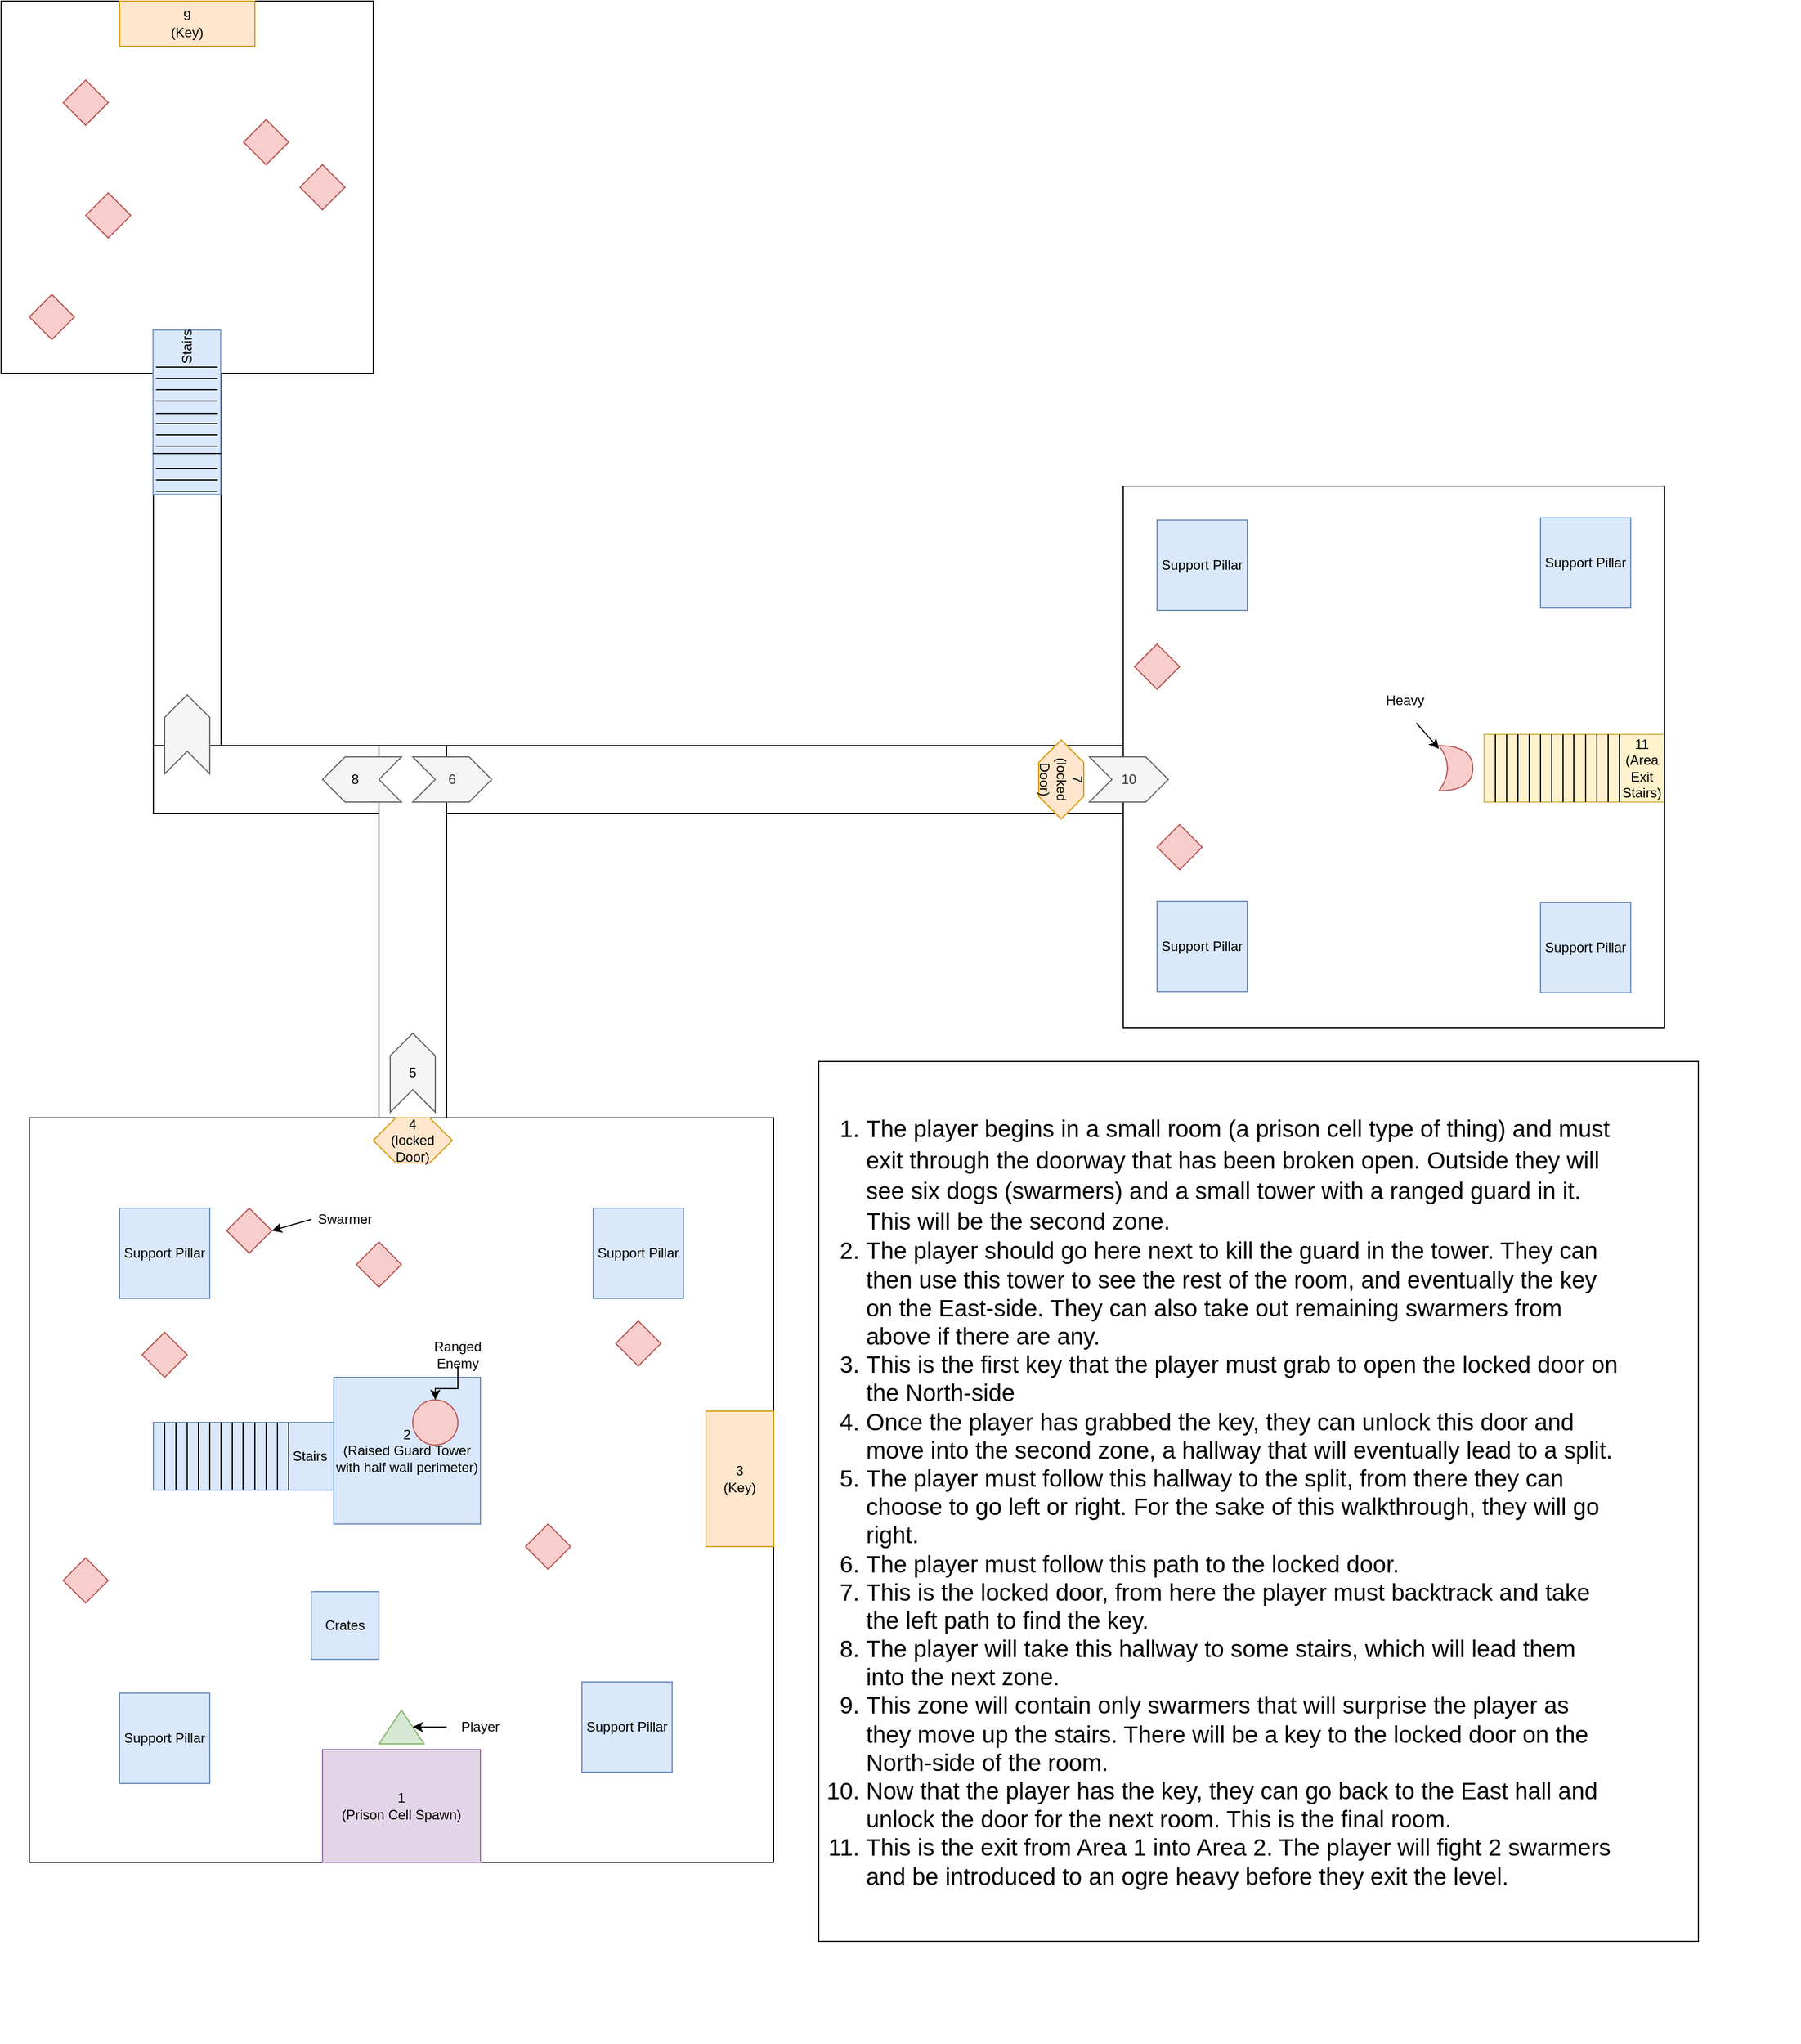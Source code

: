 <mxfile version="13.10.0" type="device"><diagram id="8v-lRkblbyif9w5Rc5iZ" name="Page-1"><mxGraphModel dx="1973" dy="2191" grid="1" gridSize="10" guides="1" tooltips="1" connect="1" arrows="1" fold="1" page="1" pageScale="1" pageWidth="850" pageHeight="1100" math="0" shadow="0"><root><mxCell id="0"/><mxCell id="1" parent="0"/><mxCell id="fHcggR1g-hDnvcwpZbSU-1" value="" style="whiteSpace=wrap;html=1;aspect=fixed;fillColor=none;" vertex="1" parent="1"><mxGeometry x="80" y="80" width="660" height="660" as="geometry"/></mxCell><mxCell id="fHcggR1g-hDnvcwpZbSU-3" value="1&lt;br&gt;(Prison Cell Spawn)" style="rounded=0;whiteSpace=wrap;html=1;fillColor=#e1d5e7;strokeColor=#9673a6;" vertex="1" parent="1"><mxGeometry x="340" y="640" width="140" height="100" as="geometry"/></mxCell><mxCell id="fHcggR1g-hDnvcwpZbSU-4" value="Support Pillar" style="whiteSpace=wrap;html=1;aspect=fixed;fillColor=#dae8fc;strokeColor=#6c8ebf;" vertex="1" parent="1"><mxGeometry x="160" y="160" width="80" height="80" as="geometry"/></mxCell><mxCell id="fHcggR1g-hDnvcwpZbSU-26" value="" style="triangle;whiteSpace=wrap;html=1;fillColor=#d5e8d4;rotation=-90;strokeColor=#82b366;" vertex="1" parent="1"><mxGeometry x="395" y="600" width="30" height="40" as="geometry"/></mxCell><mxCell id="fHcggR1g-hDnvcwpZbSU-27" value="" style="endArrow=classic;html=1;entryX=0.5;entryY=1;entryDx=0;entryDy=0;" edge="1" parent="1" target="fHcggR1g-hDnvcwpZbSU-26"><mxGeometry width="50" height="50" relative="1" as="geometry"><mxPoint x="450" y="620" as="sourcePoint"/><mxPoint x="540" y="590" as="targetPoint"/></mxGeometry></mxCell><mxCell id="fHcggR1g-hDnvcwpZbSU-28" value="Player" style="text;html=1;strokeColor=none;fillColor=none;align=center;verticalAlign=middle;whiteSpace=wrap;rounded=0;" vertex="1" parent="1"><mxGeometry x="460" y="610" width="40" height="20" as="geometry"/></mxCell><mxCell id="fHcggR1g-hDnvcwpZbSU-30" value="Crates" style="whiteSpace=wrap;html=1;aspect=fixed;fillColor=#dae8fc;strokeColor=#6c8ebf;" vertex="1" parent="1"><mxGeometry x="330" y="500" width="60" height="60" as="geometry"/></mxCell><mxCell id="fHcggR1g-hDnvcwpZbSU-31" value="" style="rounded=0;whiteSpace=wrap;html=1;fillColor=#ffe6cc;rotation=-90;strokeColor=#d79b00;" vertex="1" parent="1"><mxGeometry x="650" y="370" width="120" height="60" as="geometry"/></mxCell><mxCell id="fHcggR1g-hDnvcwpZbSU-32" value="3&lt;br&gt;(Key)" style="text;html=1;strokeColor=none;fillColor=none;align=center;verticalAlign=middle;whiteSpace=wrap;rounded=0;" vertex="1" parent="1"><mxGeometry x="690" y="390" width="40" height="20" as="geometry"/></mxCell><mxCell id="fHcggR1g-hDnvcwpZbSU-33" value="Support Pillar" style="whiteSpace=wrap;html=1;aspect=fixed;fillColor=#dae8fc;strokeColor=#6c8ebf;" vertex="1" parent="1"><mxGeometry x="580" y="160" width="80" height="80" as="geometry"/></mxCell><mxCell id="fHcggR1g-hDnvcwpZbSU-34" value="Support Pillar" style="whiteSpace=wrap;html=1;aspect=fixed;fillColor=#dae8fc;strokeColor=#6c8ebf;" vertex="1" parent="1"><mxGeometry x="570" y="580" width="80" height="80" as="geometry"/></mxCell><mxCell id="fHcggR1g-hDnvcwpZbSU-35" value="Support Pillar" style="whiteSpace=wrap;html=1;aspect=fixed;fillColor=#dae8fc;strokeColor=#6c8ebf;" vertex="1" parent="1"><mxGeometry x="160" y="590" width="80" height="80" as="geometry"/></mxCell><mxCell id="fHcggR1g-hDnvcwpZbSU-36" value="2&lt;br&gt;(Raised Guard Tower with half wall perimeter)" style="whiteSpace=wrap;html=1;aspect=fixed;fillColor=#dae8fc;strokeColor=#6c8ebf;" vertex="1" parent="1"><mxGeometry x="350" y="310" width="130" height="130" as="geometry"/></mxCell><mxCell id="fHcggR1g-hDnvcwpZbSU-41" value="" style="group" vertex="1" connectable="0" parent="1"><mxGeometry x="1370" y="-260" width="160" height="60" as="geometry"/></mxCell><mxCell id="fHcggR1g-hDnvcwpZbSU-5" value="" style="rounded=0;whiteSpace=wrap;html=1;fillColor=#fff2cc;strokeColor=#d6b656;" vertex="1" parent="fHcggR1g-hDnvcwpZbSU-41"><mxGeometry width="160" height="60" as="geometry"/></mxCell><mxCell id="fHcggR1g-hDnvcwpZbSU-12" value="" style="endArrow=none;html=1;exitX=0.25;exitY=1;exitDx=0;exitDy=0;entryX=0.25;entryY=0;entryDx=0;entryDy=0;" edge="1" parent="fHcggR1g-hDnvcwpZbSU-41" source="fHcggR1g-hDnvcwpZbSU-5" target="fHcggR1g-hDnvcwpZbSU-5"><mxGeometry width="50" height="50" relative="1" as="geometry"><mxPoint x="30" y="50" as="sourcePoint"/><mxPoint x="80" as="targetPoint"/></mxGeometry></mxCell><mxCell id="fHcggR1g-hDnvcwpZbSU-13" value="" style="endArrow=none;html=1;exitX=0.25;exitY=1;exitDx=0;exitDy=0;entryX=0.25;entryY=0;entryDx=0;entryDy=0;" edge="1" parent="fHcggR1g-hDnvcwpZbSU-41"><mxGeometry width="50" height="50" relative="1" as="geometry"><mxPoint x="70" y="60" as="sourcePoint"/><mxPoint x="70" as="targetPoint"/></mxGeometry></mxCell><mxCell id="fHcggR1g-hDnvcwpZbSU-14" value="" style="endArrow=none;html=1;exitX=0.25;exitY=1;exitDx=0;exitDy=0;entryX=0.25;entryY=0;entryDx=0;entryDy=0;" edge="1" parent="fHcggR1g-hDnvcwpZbSU-41"><mxGeometry width="50" height="50" relative="1" as="geometry"><mxPoint x="120" y="60" as="sourcePoint"/><mxPoint x="120" as="targetPoint"/></mxGeometry></mxCell><mxCell id="fHcggR1g-hDnvcwpZbSU-15" value="" style="endArrow=none;html=1;exitX=0.25;exitY=1;exitDx=0;exitDy=0;entryX=0.25;entryY=0;entryDx=0;entryDy=0;" edge="1" parent="fHcggR1g-hDnvcwpZbSU-41"><mxGeometry width="50" height="50" relative="1" as="geometry"><mxPoint x="110" y="60" as="sourcePoint"/><mxPoint x="110" as="targetPoint"/></mxGeometry></mxCell><mxCell id="fHcggR1g-hDnvcwpZbSU-16" value="" style="endArrow=none;html=1;exitX=0.25;exitY=1;exitDx=0;exitDy=0;entryX=0.25;entryY=0;entryDx=0;entryDy=0;" edge="1" parent="fHcggR1g-hDnvcwpZbSU-41"><mxGeometry width="50" height="50" relative="1" as="geometry"><mxPoint x="100" y="60" as="sourcePoint"/><mxPoint x="100" as="targetPoint"/></mxGeometry></mxCell><mxCell id="fHcggR1g-hDnvcwpZbSU-17" value="" style="endArrow=none;html=1;exitX=0.25;exitY=1;exitDx=0;exitDy=0;entryX=0.25;entryY=0;entryDx=0;entryDy=0;" edge="1" parent="fHcggR1g-hDnvcwpZbSU-41"><mxGeometry width="50" height="50" relative="1" as="geometry"><mxPoint x="90" y="60" as="sourcePoint"/><mxPoint x="90" as="targetPoint"/></mxGeometry></mxCell><mxCell id="fHcggR1g-hDnvcwpZbSU-19" value="" style="endArrow=none;html=1;exitX=0.25;exitY=1;exitDx=0;exitDy=0;entryX=0.25;entryY=0;entryDx=0;entryDy=0;" edge="1" parent="fHcggR1g-hDnvcwpZbSU-41"><mxGeometry width="50" height="50" relative="1" as="geometry"><mxPoint x="60" y="60" as="sourcePoint"/><mxPoint x="60" as="targetPoint"/></mxGeometry></mxCell><mxCell id="fHcggR1g-hDnvcwpZbSU-20" value="" style="endArrow=none;html=1;exitX=0.25;exitY=1;exitDx=0;exitDy=0;entryX=0.25;entryY=0;entryDx=0;entryDy=0;" edge="1" parent="fHcggR1g-hDnvcwpZbSU-41"><mxGeometry width="50" height="50" relative="1" as="geometry"><mxPoint x="50" y="60" as="sourcePoint"/><mxPoint x="50" as="targetPoint"/></mxGeometry></mxCell><mxCell id="fHcggR1g-hDnvcwpZbSU-21" value="" style="endArrow=none;html=1;exitX=0.25;exitY=1;exitDx=0;exitDy=0;entryX=0.25;entryY=0;entryDx=0;entryDy=0;" edge="1" parent="fHcggR1g-hDnvcwpZbSU-41"><mxGeometry width="50" height="50" relative="1" as="geometry"><mxPoint x="30" y="60" as="sourcePoint"/><mxPoint x="30" as="targetPoint"/></mxGeometry></mxCell><mxCell id="fHcggR1g-hDnvcwpZbSU-22" value="" style="endArrow=none;html=1;exitX=0.25;exitY=1;exitDx=0;exitDy=0;entryX=0.25;entryY=0;entryDx=0;entryDy=0;" edge="1" parent="fHcggR1g-hDnvcwpZbSU-41"><mxGeometry width="50" height="50" relative="1" as="geometry"><mxPoint x="20" y="60" as="sourcePoint"/><mxPoint x="20" as="targetPoint"/></mxGeometry></mxCell><mxCell id="fHcggR1g-hDnvcwpZbSU-23" value="" style="endArrow=none;html=1;exitX=0.25;exitY=1;exitDx=0;exitDy=0;entryX=0.25;entryY=0;entryDx=0;entryDy=0;" edge="1" parent="fHcggR1g-hDnvcwpZbSU-41"><mxGeometry width="50" height="50" relative="1" as="geometry"><mxPoint x="10" y="60" as="sourcePoint"/><mxPoint x="10" as="targetPoint"/></mxGeometry></mxCell><mxCell id="fHcggR1g-hDnvcwpZbSU-24" value="" style="endArrow=none;html=1;exitX=0.25;exitY=1;exitDx=0;exitDy=0;entryX=0.25;entryY=0;entryDx=0;entryDy=0;" edge="1" parent="fHcggR1g-hDnvcwpZbSU-41"><mxGeometry width="50" height="50" relative="1" as="geometry"><mxPoint x="79.5" y="60" as="sourcePoint"/><mxPoint x="79.5" as="targetPoint"/></mxGeometry></mxCell><mxCell id="fHcggR1g-hDnvcwpZbSU-25" value="11&lt;br&gt;(Area Exit Stairs)" style="text;html=1;strokeColor=none;fillColor=none;align=center;verticalAlign=middle;whiteSpace=wrap;rounded=0;" vertex="1" parent="fHcggR1g-hDnvcwpZbSU-41"><mxGeometry x="125" y="20" width="30" height="20" as="geometry"/></mxCell><mxCell id="fHcggR1g-hDnvcwpZbSU-42" value="" style="group" vertex="1" connectable="0" parent="1"><mxGeometry x="190" y="350" width="170" height="60" as="geometry"/></mxCell><mxCell id="fHcggR1g-hDnvcwpZbSU-43" value="" style="rounded=0;whiteSpace=wrap;html=1;fillColor=#dae8fc;strokeColor=#6c8ebf;" vertex="1" parent="fHcggR1g-hDnvcwpZbSU-42"><mxGeometry width="160" height="60" as="geometry"/></mxCell><mxCell id="fHcggR1g-hDnvcwpZbSU-44" value="" style="endArrow=none;html=1;exitX=0.25;exitY=1;exitDx=0;exitDy=0;entryX=0.25;entryY=0;entryDx=0;entryDy=0;" edge="1" parent="fHcggR1g-hDnvcwpZbSU-42" source="fHcggR1g-hDnvcwpZbSU-43" target="fHcggR1g-hDnvcwpZbSU-43"><mxGeometry width="50" height="50" relative="1" as="geometry"><mxPoint x="30" y="50" as="sourcePoint"/><mxPoint x="80" as="targetPoint"/></mxGeometry></mxCell><mxCell id="fHcggR1g-hDnvcwpZbSU-45" value="" style="endArrow=none;html=1;exitX=0.25;exitY=1;exitDx=0;exitDy=0;entryX=0.25;entryY=0;entryDx=0;entryDy=0;" edge="1" parent="fHcggR1g-hDnvcwpZbSU-42"><mxGeometry width="50" height="50" relative="1" as="geometry"><mxPoint x="70" y="60" as="sourcePoint"/><mxPoint x="70" as="targetPoint"/></mxGeometry></mxCell><mxCell id="fHcggR1g-hDnvcwpZbSU-46" value="" style="endArrow=none;html=1;exitX=0.25;exitY=1;exitDx=0;exitDy=0;entryX=0.25;entryY=0;entryDx=0;entryDy=0;" edge="1" parent="fHcggR1g-hDnvcwpZbSU-42"><mxGeometry width="50" height="50" relative="1" as="geometry"><mxPoint x="120" y="60" as="sourcePoint"/><mxPoint x="120" as="targetPoint"/></mxGeometry></mxCell><mxCell id="fHcggR1g-hDnvcwpZbSU-47" value="" style="endArrow=none;html=1;exitX=0.25;exitY=1;exitDx=0;exitDy=0;entryX=0.25;entryY=0;entryDx=0;entryDy=0;" edge="1" parent="fHcggR1g-hDnvcwpZbSU-42"><mxGeometry width="50" height="50" relative="1" as="geometry"><mxPoint x="110" y="60" as="sourcePoint"/><mxPoint x="110" as="targetPoint"/></mxGeometry></mxCell><mxCell id="fHcggR1g-hDnvcwpZbSU-48" value="" style="endArrow=none;html=1;exitX=0.25;exitY=1;exitDx=0;exitDy=0;entryX=0.25;entryY=0;entryDx=0;entryDy=0;" edge="1" parent="fHcggR1g-hDnvcwpZbSU-42"><mxGeometry width="50" height="50" relative="1" as="geometry"><mxPoint x="100" y="60" as="sourcePoint"/><mxPoint x="100" as="targetPoint"/></mxGeometry></mxCell><mxCell id="fHcggR1g-hDnvcwpZbSU-49" value="" style="endArrow=none;html=1;exitX=0.25;exitY=1;exitDx=0;exitDy=0;entryX=0.25;entryY=0;entryDx=0;entryDy=0;" edge="1" parent="fHcggR1g-hDnvcwpZbSU-42"><mxGeometry width="50" height="50" relative="1" as="geometry"><mxPoint x="90" y="60" as="sourcePoint"/><mxPoint x="90" as="targetPoint"/></mxGeometry></mxCell><mxCell id="fHcggR1g-hDnvcwpZbSU-50" value="" style="endArrow=none;html=1;exitX=0.25;exitY=1;exitDx=0;exitDy=0;entryX=0.25;entryY=0;entryDx=0;entryDy=0;" edge="1" parent="fHcggR1g-hDnvcwpZbSU-42"><mxGeometry width="50" height="50" relative="1" as="geometry"><mxPoint x="60" y="60" as="sourcePoint"/><mxPoint x="60" as="targetPoint"/></mxGeometry></mxCell><mxCell id="fHcggR1g-hDnvcwpZbSU-51" value="" style="endArrow=none;html=1;exitX=0.25;exitY=1;exitDx=0;exitDy=0;entryX=0.25;entryY=0;entryDx=0;entryDy=0;" edge="1" parent="fHcggR1g-hDnvcwpZbSU-42"><mxGeometry width="50" height="50" relative="1" as="geometry"><mxPoint x="50" y="60" as="sourcePoint"/><mxPoint x="50" as="targetPoint"/></mxGeometry></mxCell><mxCell id="fHcggR1g-hDnvcwpZbSU-52" value="" style="endArrow=none;html=1;exitX=0.25;exitY=1;exitDx=0;exitDy=0;entryX=0.25;entryY=0;entryDx=0;entryDy=0;" edge="1" parent="fHcggR1g-hDnvcwpZbSU-42"><mxGeometry width="50" height="50" relative="1" as="geometry"><mxPoint x="30" y="60" as="sourcePoint"/><mxPoint x="30" as="targetPoint"/></mxGeometry></mxCell><mxCell id="fHcggR1g-hDnvcwpZbSU-53" value="" style="endArrow=none;html=1;exitX=0.25;exitY=1;exitDx=0;exitDy=0;entryX=0.25;entryY=0;entryDx=0;entryDy=0;" edge="1" parent="fHcggR1g-hDnvcwpZbSU-42"><mxGeometry width="50" height="50" relative="1" as="geometry"><mxPoint x="20" y="60" as="sourcePoint"/><mxPoint x="20" as="targetPoint"/></mxGeometry></mxCell><mxCell id="fHcggR1g-hDnvcwpZbSU-54" value="" style="endArrow=none;html=1;exitX=0.25;exitY=1;exitDx=0;exitDy=0;entryX=0.25;entryY=0;entryDx=0;entryDy=0;" edge="1" parent="fHcggR1g-hDnvcwpZbSU-42"><mxGeometry width="50" height="50" relative="1" as="geometry"><mxPoint x="10" y="60" as="sourcePoint"/><mxPoint x="10" as="targetPoint"/></mxGeometry></mxCell><mxCell id="fHcggR1g-hDnvcwpZbSU-55" value="" style="endArrow=none;html=1;exitX=0.25;exitY=1;exitDx=0;exitDy=0;entryX=0.25;entryY=0;entryDx=0;entryDy=0;" edge="1" parent="fHcggR1g-hDnvcwpZbSU-42"><mxGeometry width="50" height="50" relative="1" as="geometry"><mxPoint x="79.5" y="60" as="sourcePoint"/><mxPoint x="79.5" as="targetPoint"/></mxGeometry></mxCell><mxCell id="fHcggR1g-hDnvcwpZbSU-57" value="Stairs" style="text;html=1;strokeColor=none;fillColor=none;align=center;verticalAlign=middle;whiteSpace=wrap;rounded=0;" vertex="1" parent="fHcggR1g-hDnvcwpZbSU-42"><mxGeometry x="119" y="20" width="40" height="20" as="geometry"/></mxCell><mxCell id="fHcggR1g-hDnvcwpZbSU-58" value="" style="rhombus;whiteSpace=wrap;html=1;fillColor=#f8cecc;strokeColor=#b85450;" vertex="1" parent="1"><mxGeometry x="255" y="160" width="40" height="40" as="geometry"/></mxCell><mxCell id="fHcggR1g-hDnvcwpZbSU-59" value="" style="rhombus;whiteSpace=wrap;html=1;fillColor=#f8cecc;strokeColor=#b85450;" vertex="1" parent="1"><mxGeometry x="370" y="190" width="40" height="40" as="geometry"/></mxCell><mxCell id="fHcggR1g-hDnvcwpZbSU-60" value="" style="endArrow=classic;html=1;entryX=1;entryY=0.5;entryDx=0;entryDy=0;" edge="1" parent="1" target="fHcggR1g-hDnvcwpZbSU-58"><mxGeometry width="50" height="50" relative="1" as="geometry"><mxPoint x="330" y="170" as="sourcePoint"/><mxPoint x="400" y="110" as="targetPoint"/></mxGeometry></mxCell><mxCell id="fHcggR1g-hDnvcwpZbSU-61" value="Swarmer" style="text;html=1;strokeColor=none;fillColor=none;align=center;verticalAlign=middle;whiteSpace=wrap;rounded=0;" vertex="1" parent="1"><mxGeometry x="340" y="160" width="40" height="20" as="geometry"/></mxCell><mxCell id="fHcggR1g-hDnvcwpZbSU-62" value="" style="rhombus;whiteSpace=wrap;html=1;fillColor=#f8cecc;strokeColor=#b85450;" vertex="1" parent="1"><mxGeometry x="180" y="270" width="40" height="40" as="geometry"/></mxCell><mxCell id="fHcggR1g-hDnvcwpZbSU-63" value="" style="rhombus;whiteSpace=wrap;html=1;fillColor=#f8cecc;strokeColor=#b85450;" vertex="1" parent="1"><mxGeometry x="600" y="260" width="40" height="40" as="geometry"/></mxCell><mxCell id="fHcggR1g-hDnvcwpZbSU-64" value="" style="rhombus;whiteSpace=wrap;html=1;fillColor=#f8cecc;strokeColor=#b85450;" vertex="1" parent="1"><mxGeometry x="520" y="440" width="40" height="40" as="geometry"/></mxCell><mxCell id="fHcggR1g-hDnvcwpZbSU-65" value="" style="rhombus;whiteSpace=wrap;html=1;fillColor=#f8cecc;strokeColor=#b85450;" vertex="1" parent="1"><mxGeometry x="110" y="470" width="40" height="40" as="geometry"/></mxCell><mxCell id="fHcggR1g-hDnvcwpZbSU-66" value="" style="ellipse;whiteSpace=wrap;html=1;aspect=fixed;fillColor=#f8cecc;strokeColor=#b85450;" vertex="1" parent="1"><mxGeometry x="420" y="330" width="40" height="40" as="geometry"/></mxCell><mxCell id="fHcggR1g-hDnvcwpZbSU-68" style="edgeStyle=orthogonalEdgeStyle;rounded=0;orthogonalLoop=1;jettySize=auto;html=1;exitX=0.5;exitY=1;exitDx=0;exitDy=0;" edge="1" parent="1" source="fHcggR1g-hDnvcwpZbSU-67" target="fHcggR1g-hDnvcwpZbSU-66"><mxGeometry relative="1" as="geometry"/></mxCell><mxCell id="fHcggR1g-hDnvcwpZbSU-67" value="Ranged Enemy" style="text;html=1;strokeColor=none;fillColor=none;align=center;verticalAlign=middle;whiteSpace=wrap;rounded=0;" vertex="1" parent="1"><mxGeometry x="440" y="280" width="40" height="20" as="geometry"/></mxCell><mxCell id="fHcggR1g-hDnvcwpZbSU-69" value="" style="rounded=0;whiteSpace=wrap;html=1;rotation=-90;fillColor=none;" vertex="1" parent="1"><mxGeometry x="255" y="-115" width="330" height="60" as="geometry"/></mxCell><mxCell id="fHcggR1g-hDnvcwpZbSU-72" value="" style="shape=step;perimeter=stepPerimeter;whiteSpace=wrap;html=1;fixedSize=1;strokeColor=#666666;fillColor=#f5f5f5;rotation=-90;fontColor=#333333;" vertex="1" parent="1"><mxGeometry x="385" y="20" width="70" height="40" as="geometry"/></mxCell><mxCell id="fHcggR1g-hDnvcwpZbSU-73" value="4&lt;br&gt;(locked Door)" style="shape=hexagon;perimeter=hexagonPerimeter2;whiteSpace=wrap;html=1;fixedSize=1;strokeColor=#d79b00;fillColor=#ffe6cc;" vertex="1" parent="1"><mxGeometry x="385" y="80" width="70" height="40" as="geometry"/></mxCell><mxCell id="fHcggR1g-hDnvcwpZbSU-74" value="" style="rounded=0;whiteSpace=wrap;html=1;strokeColor=#000000;fillColor=none;" vertex="1" parent="1"><mxGeometry x="450" y="-250" width="600" height="60" as="geometry"/></mxCell><mxCell id="fHcggR1g-hDnvcwpZbSU-75" value="" style="rounded=0;whiteSpace=wrap;html=1;strokeColor=#000000;fillColor=none;" vertex="1" parent="1"><mxGeometry x="190" y="-250" width="200" height="60" as="geometry"/></mxCell><mxCell id="fHcggR1g-hDnvcwpZbSU-76" value="" style="rounded=0;whiteSpace=wrap;html=1;strokeColor=#000000;fillColor=none;rotation=-90;" vertex="1" parent="1"><mxGeometry x="55" y="-445" width="330" height="60" as="geometry"/></mxCell><mxCell id="fHcggR1g-hDnvcwpZbSU-77" value="" style="shape=step;perimeter=stepPerimeter;whiteSpace=wrap;html=1;fixedSize=1;strokeColor=#666666;fillColor=#f5f5f5;rotation=-90;fontColor=#333333;" vertex="1" parent="1"><mxGeometry x="185" y="-280" width="70" height="40" as="geometry"/></mxCell><mxCell id="fHcggR1g-hDnvcwpZbSU-78" value="" style="shape=step;perimeter=stepPerimeter;whiteSpace=wrap;html=1;fixedSize=1;strokeColor=#666666;fillColor=#f5f5f5;rotation=-180;fontColor=#333333;" vertex="1" parent="1"><mxGeometry x="340" y="-240" width="70" height="40" as="geometry"/></mxCell><mxCell id="fHcggR1g-hDnvcwpZbSU-79" value="6" style="shape=step;perimeter=stepPerimeter;whiteSpace=wrap;html=1;fixedSize=1;strokeColor=#666666;fillColor=#f5f5f5;rotation=0;fontColor=#333333;" vertex="1" parent="1"><mxGeometry x="420" y="-240" width="70" height="40" as="geometry"/></mxCell><mxCell id="fHcggR1g-hDnvcwpZbSU-81" value="" style="whiteSpace=wrap;html=1;aspect=fixed;strokeColor=#000000;fillColor=none;" vertex="1" parent="1"><mxGeometry x="1050" y="-480" width="480" height="480" as="geometry"/></mxCell><mxCell id="fHcggR1g-hDnvcwpZbSU-82" value="" style="whiteSpace=wrap;html=1;aspect=fixed;strokeColor=#000000;fillColor=none;" vertex="1" parent="1"><mxGeometry x="55" y="-910" width="330" height="330" as="geometry"/></mxCell><mxCell id="fHcggR1g-hDnvcwpZbSU-83" value="" style="group;rotation=-90;" vertex="1" connectable="0" parent="1"><mxGeometry x="149.5" y="-572.5" width="155" height="60" as="geometry"/></mxCell><mxCell id="fHcggR1g-hDnvcwpZbSU-84" value="" style="rounded=0;whiteSpace=wrap;html=1;fillColor=#dae8fc;strokeColor=#6c8ebf;rotation=-90;" vertex="1" parent="fHcggR1g-hDnvcwpZbSU-83"><mxGeometry x="-2.735" y="-3" width="145.882" height="60" as="geometry"/></mxCell><mxCell id="fHcggR1g-hDnvcwpZbSU-85" value="" style="endArrow=none;html=1;exitX=0.25;exitY=1;exitDx=0;exitDy=0;entryX=0.25;entryY=0;entryDx=0;entryDy=0;" edge="1" parent="fHcggR1g-hDnvcwpZbSU-83" source="fHcggR1g-hDnvcwpZbSU-84" target="fHcggR1g-hDnvcwpZbSU-84"><mxGeometry width="50" height="50" relative="1" as="geometry"><mxPoint x="88.441" y="77" as="sourcePoint"/><mxPoint x="42.853" y="27" as="targetPoint"/></mxGeometry></mxCell><mxCell id="fHcggR1g-hDnvcwpZbSU-86" value="" style="endArrow=none;html=1;exitX=0.25;exitY=1;exitDx=0;exitDy=0;entryX=0.25;entryY=0;entryDx=0;entryDy=0;" edge="1" parent="fHcggR1g-hDnvcwpZbSU-83"><mxGeometry width="50" height="50" relative="1" as="geometry"><mxPoint x="97.559" y="37" as="sourcePoint"/><mxPoint x="42.853" y="37" as="targetPoint"/></mxGeometry></mxCell><mxCell id="fHcggR1g-hDnvcwpZbSU-87" value="" style="endArrow=none;html=1;exitX=0.25;exitY=1;exitDx=0;exitDy=0;entryX=0.25;entryY=0;entryDx=0;entryDy=0;" edge="1" parent="fHcggR1g-hDnvcwpZbSU-83"><mxGeometry width="50" height="50" relative="1" as="geometry"><mxPoint x="97.559" y="-13" as="sourcePoint"/><mxPoint x="42.853" y="-13" as="targetPoint"/></mxGeometry></mxCell><mxCell id="fHcggR1g-hDnvcwpZbSU-88" value="" style="endArrow=none;html=1;exitX=0.25;exitY=1;exitDx=0;exitDy=0;entryX=0.25;entryY=0;entryDx=0;entryDy=0;" edge="1" parent="fHcggR1g-hDnvcwpZbSU-83"><mxGeometry width="50" height="50" relative="1" as="geometry"><mxPoint x="97.559" y="-3" as="sourcePoint"/><mxPoint x="42.853" y="-3" as="targetPoint"/></mxGeometry></mxCell><mxCell id="fHcggR1g-hDnvcwpZbSU-89" value="" style="endArrow=none;html=1;exitX=0.25;exitY=1;exitDx=0;exitDy=0;entryX=0.25;entryY=0;entryDx=0;entryDy=0;" edge="1" parent="fHcggR1g-hDnvcwpZbSU-83"><mxGeometry width="50" height="50" relative="1" as="geometry"><mxPoint x="97.559" y="7" as="sourcePoint"/><mxPoint x="42.853" y="7" as="targetPoint"/></mxGeometry></mxCell><mxCell id="fHcggR1g-hDnvcwpZbSU-90" value="" style="endArrow=none;html=1;exitX=0.25;exitY=1;exitDx=0;exitDy=0;entryX=0.25;entryY=0;entryDx=0;entryDy=0;" edge="1" parent="fHcggR1g-hDnvcwpZbSU-83"><mxGeometry width="50" height="50" relative="1" as="geometry"><mxPoint x="97.559" y="17" as="sourcePoint"/><mxPoint x="42.853" y="17" as="targetPoint"/></mxGeometry></mxCell><mxCell id="fHcggR1g-hDnvcwpZbSU-91" value="" style="endArrow=none;html=1;exitX=0.25;exitY=1;exitDx=0;exitDy=0;entryX=0.25;entryY=0;entryDx=0;entryDy=0;" edge="1" parent="fHcggR1g-hDnvcwpZbSU-83"><mxGeometry width="50" height="50" relative="1" as="geometry"><mxPoint x="97.559" y="47" as="sourcePoint"/><mxPoint x="42.853" y="47" as="targetPoint"/></mxGeometry></mxCell><mxCell id="fHcggR1g-hDnvcwpZbSU-92" value="" style="endArrow=none;html=1;exitX=0.25;exitY=1;exitDx=0;exitDy=0;entryX=0.25;entryY=0;entryDx=0;entryDy=0;" edge="1" parent="fHcggR1g-hDnvcwpZbSU-83"><mxGeometry width="50" height="50" relative="1" as="geometry"><mxPoint x="97.559" y="57" as="sourcePoint"/><mxPoint x="42.853" y="57" as="targetPoint"/></mxGeometry></mxCell><mxCell id="fHcggR1g-hDnvcwpZbSU-93" value="" style="endArrow=none;html=1;exitX=0.25;exitY=1;exitDx=0;exitDy=0;entryX=0.25;entryY=0;entryDx=0;entryDy=0;" edge="1" parent="fHcggR1g-hDnvcwpZbSU-83"><mxGeometry width="50" height="50" relative="1" as="geometry"><mxPoint x="97.559" y="77" as="sourcePoint"/><mxPoint x="42.853" y="77" as="targetPoint"/></mxGeometry></mxCell><mxCell id="fHcggR1g-hDnvcwpZbSU-94" value="" style="endArrow=none;html=1;exitX=0.25;exitY=1;exitDx=0;exitDy=0;entryX=0.25;entryY=0;entryDx=0;entryDy=0;" edge="1" parent="fHcggR1g-hDnvcwpZbSU-83"><mxGeometry width="50" height="50" relative="1" as="geometry"><mxPoint x="97.559" y="87" as="sourcePoint"/><mxPoint x="42.853" y="87" as="targetPoint"/></mxGeometry></mxCell><mxCell id="fHcggR1g-hDnvcwpZbSU-95" value="" style="endArrow=none;html=1;exitX=0.25;exitY=1;exitDx=0;exitDy=0;entryX=0.25;entryY=0;entryDx=0;entryDy=0;" edge="1" parent="fHcggR1g-hDnvcwpZbSU-83"><mxGeometry width="50" height="50" relative="1" as="geometry"><mxPoint x="97.559" y="97" as="sourcePoint"/><mxPoint x="42.853" y="97" as="targetPoint"/></mxGeometry></mxCell><mxCell id="fHcggR1g-hDnvcwpZbSU-96" value="" style="endArrow=none;html=1;exitX=0.25;exitY=1;exitDx=0;exitDy=0;entryX=0.25;entryY=0;entryDx=0;entryDy=0;" edge="1" parent="fHcggR1g-hDnvcwpZbSU-83"><mxGeometry width="50" height="50" relative="1" as="geometry"><mxPoint x="97.559" y="28" as="sourcePoint"/><mxPoint x="42.853" y="28" as="targetPoint"/></mxGeometry></mxCell><mxCell id="fHcggR1g-hDnvcwpZbSU-97" value="Stairs" style="text;html=1;strokeColor=none;fillColor=none;align=center;verticalAlign=middle;whiteSpace=wrap;rounded=0;rotation=-90;" vertex="1" parent="fHcggR1g-hDnvcwpZbSU-83"><mxGeometry x="51.971" y="-42" width="36.471" height="20" as="geometry"/></mxCell><mxCell id="fHcggR1g-hDnvcwpZbSU-99" value="" style="rhombus;whiteSpace=wrap;html=1;fillColor=#f8cecc;strokeColor=#b85450;" vertex="1" parent="1"><mxGeometry x="110" y="-840" width="40" height="40" as="geometry"/></mxCell><mxCell id="fHcggR1g-hDnvcwpZbSU-102" value="" style="rhombus;whiteSpace=wrap;html=1;fillColor=#f8cecc;strokeColor=#b85450;" vertex="1" parent="1"><mxGeometry x="270" y="-805" width="40" height="40" as="geometry"/></mxCell><mxCell id="fHcggR1g-hDnvcwpZbSU-103" value="" style="rhombus;whiteSpace=wrap;html=1;fillColor=#f8cecc;strokeColor=#b85450;" vertex="1" parent="1"><mxGeometry x="320" y="-765" width="40" height="40" as="geometry"/></mxCell><mxCell id="fHcggR1g-hDnvcwpZbSU-104" value="" style="rhombus;whiteSpace=wrap;html=1;fillColor=#f8cecc;strokeColor=#b85450;" vertex="1" parent="1"><mxGeometry x="130" y="-740" width="40" height="40" as="geometry"/></mxCell><mxCell id="fHcggR1g-hDnvcwpZbSU-105" value="" style="rhombus;whiteSpace=wrap;html=1;fillColor=#f8cecc;strokeColor=#b85450;" vertex="1" parent="1"><mxGeometry x="80" y="-650" width="40" height="40" as="geometry"/></mxCell><mxCell id="fHcggR1g-hDnvcwpZbSU-106" value="9&lt;br&gt;(Key)" style="rounded=0;whiteSpace=wrap;html=1;strokeColor=#d79b00;fillColor=#ffe6cc;" vertex="1" parent="1"><mxGeometry x="160" y="-910" width="120" height="40" as="geometry"/></mxCell><mxCell id="fHcggR1g-hDnvcwpZbSU-107" value="8" style="text;html=1;strokeColor=none;fillColor=none;align=center;verticalAlign=middle;whiteSpace=wrap;rounded=0;" vertex="1" parent="1"><mxGeometry x="349" y="-230" width="40" height="20" as="geometry"/></mxCell><mxCell id="fHcggR1g-hDnvcwpZbSU-108" value="5" style="text;html=1;strokeColor=none;fillColor=none;align=center;verticalAlign=middle;whiteSpace=wrap;rounded=0;" vertex="1" parent="1"><mxGeometry x="400" y="30" width="40" height="20" as="geometry"/></mxCell><mxCell id="fHcggR1g-hDnvcwpZbSU-109" value="10" style="shape=step;perimeter=stepPerimeter;whiteSpace=wrap;html=1;fixedSize=1;strokeColor=#666666;fillColor=#f5f5f5;rotation=0;fontColor=#333333;" vertex="1" parent="1"><mxGeometry x="1020" y="-240" width="70" height="40" as="geometry"/></mxCell><mxCell id="fHcggR1g-hDnvcwpZbSU-112" value="Support Pillar" style="whiteSpace=wrap;html=1;aspect=fixed;fillColor=#dae8fc;strokeColor=#6c8ebf;" vertex="1" parent="1"><mxGeometry x="1080" y="-112" width="80" height="80" as="geometry"/></mxCell><mxCell id="fHcggR1g-hDnvcwpZbSU-113" value="Support Pillar" style="whiteSpace=wrap;html=1;aspect=fixed;fillColor=#dae8fc;strokeColor=#6c8ebf;" vertex="1" parent="1"><mxGeometry x="1420" y="-452" width="80" height="80" as="geometry"/></mxCell><mxCell id="fHcggR1g-hDnvcwpZbSU-114" value="Support Pillar" style="whiteSpace=wrap;html=1;aspect=fixed;fillColor=#dae8fc;strokeColor=#6c8ebf;" vertex="1" parent="1"><mxGeometry x="1420" y="-111" width="80" height="80" as="geometry"/></mxCell><mxCell id="fHcggR1g-hDnvcwpZbSU-115" value="Support Pillar" style="whiteSpace=wrap;html=1;aspect=fixed;fillColor=#dae8fc;strokeColor=#6c8ebf;" vertex="1" parent="1"><mxGeometry x="1080" y="-450" width="80" height="80" as="geometry"/></mxCell><mxCell id="fHcggR1g-hDnvcwpZbSU-117" value="7&lt;br&gt;(locked Door)" style="shape=hexagon;perimeter=hexagonPerimeter2;whiteSpace=wrap;html=1;fixedSize=1;strokeColor=#d79b00;fillColor=#ffe6cc;rotation=90;" vertex="1" parent="1"><mxGeometry x="960" y="-240" width="70" height="40" as="geometry"/></mxCell><mxCell id="fHcggR1g-hDnvcwpZbSU-119" value="" style="rhombus;whiteSpace=wrap;html=1;fillColor=#f8cecc;strokeColor=#b85450;" vertex="1" parent="1"><mxGeometry x="1080" y="-180" width="40" height="40" as="geometry"/></mxCell><mxCell id="fHcggR1g-hDnvcwpZbSU-121" value="" style="rhombus;whiteSpace=wrap;html=1;fillColor=#f8cecc;strokeColor=#b85450;" vertex="1" parent="1"><mxGeometry x="1060" y="-340" width="40" height="40" as="geometry"/></mxCell><mxCell id="fHcggR1g-hDnvcwpZbSU-124" value="" style="shape=xor;whiteSpace=wrap;html=1;strokeColor=#b85450;fillColor=#f8cecc;" vertex="1" parent="1"><mxGeometry x="1330" y="-250" width="30" height="40" as="geometry"/></mxCell><mxCell id="fHcggR1g-hDnvcwpZbSU-125" value="" style="endArrow=classic;html=1;" edge="1" parent="1" target="fHcggR1g-hDnvcwpZbSU-124"><mxGeometry width="50" height="50" relative="1" as="geometry"><mxPoint x="1310" y="-270" as="sourcePoint"/><mxPoint x="1360" y="-320" as="targetPoint"/></mxGeometry></mxCell><mxCell id="fHcggR1g-hDnvcwpZbSU-126" value="Heavy" style="text;html=1;strokeColor=none;fillColor=none;align=center;verticalAlign=middle;whiteSpace=wrap;rounded=0;" vertex="1" parent="1"><mxGeometry x="1280" y="-300" width="40" height="20" as="geometry"/></mxCell><mxCell id="fHcggR1g-hDnvcwpZbSU-129" value="" style="group" vertex="1" connectable="0" parent="1"><mxGeometry x="780" y="30" width="870" height="870" as="geometry"/></mxCell><mxCell id="fHcggR1g-hDnvcwpZbSU-127" value="" style="whiteSpace=wrap;html=1;aspect=fixed;strokeColor=#000000;" vertex="1" parent="fHcggR1g-hDnvcwpZbSU-129"><mxGeometry width="780" height="780" as="geometry"/></mxCell><mxCell id="fHcggR1g-hDnvcwpZbSU-128" value="&lt;ol style=&quot;font-size: 21px&quot;&gt;&lt;li style=&quot;font-size: 21px ; line-height: 130%&quot;&gt;The player begins in a small room (a prison cell type of thing) and must exit through the doorway that has been broken open. Outside they will see six dogs (swarmers) and a small tower with a ranged guard in it. This will be the second zone.&lt;/li&gt;&lt;li style=&quot;font-size: 21px&quot;&gt;The player should go here next to kill the guard in the tower. They can then use this tower to see the rest of the room, and eventually the key on the East-side. They can also take out remaining swarmers from above if there are any.&lt;/li&gt;&lt;li style=&quot;font-size: 21px&quot;&gt;This is the first key that the player must grab to open the locked door on the North-side&amp;nbsp;&lt;/li&gt;&lt;li style=&quot;font-size: 21px&quot;&gt;Once the player has grabbed the key, they can unlock this door and move into the second zone, a hallway that will eventually lead to a split.&lt;/li&gt;&lt;li style=&quot;font-size: 21px&quot;&gt;The player must follow this hallway to the split, from there they can choose to go left or right. For the sake of this walkthrough, they will go right.&lt;/li&gt;&lt;li style=&quot;font-size: 21px&quot;&gt;The player must follow this path to the locked door.&lt;/li&gt;&lt;li style=&quot;font-size: 21px&quot;&gt;This is the locked door, from here the player must backtrack and take the left path to find the key.&lt;/li&gt;&lt;li style=&quot;font-size: 21px&quot;&gt;The player will take this hallway to some stairs, which will lead them into the next zone.&lt;/li&gt;&lt;li style=&quot;font-size: 21px&quot;&gt;This zone will contain only swarmers that will surprise the player as they move up the stairs. There will be a key to the locked door on the North-side of the room.&lt;/li&gt;&lt;li style=&quot;font-size: 21px&quot;&gt;Now that the player has the key, they can go back to the East hall and unlock the door for the next room. This is the final room.&lt;/li&gt;&lt;li style=&quot;font-size: 21px&quot;&gt;This is the exit from Area 1 into Area 2. The player will fight 2 swarmers and be introduced to an ogre heavy before they exit the level.&lt;/li&gt;&lt;/ol&gt;" style="text;html=1;strokeColor=none;fillColor=none;align=left;verticalAlign=middle;whiteSpace=wrap;rounded=0;fontSize=21;" vertex="1" parent="fHcggR1g-hDnvcwpZbSU-129"><mxGeometry y="380" width="710" height="20" as="geometry"/></mxCell></root></mxGraphModel></diagram></mxfile>